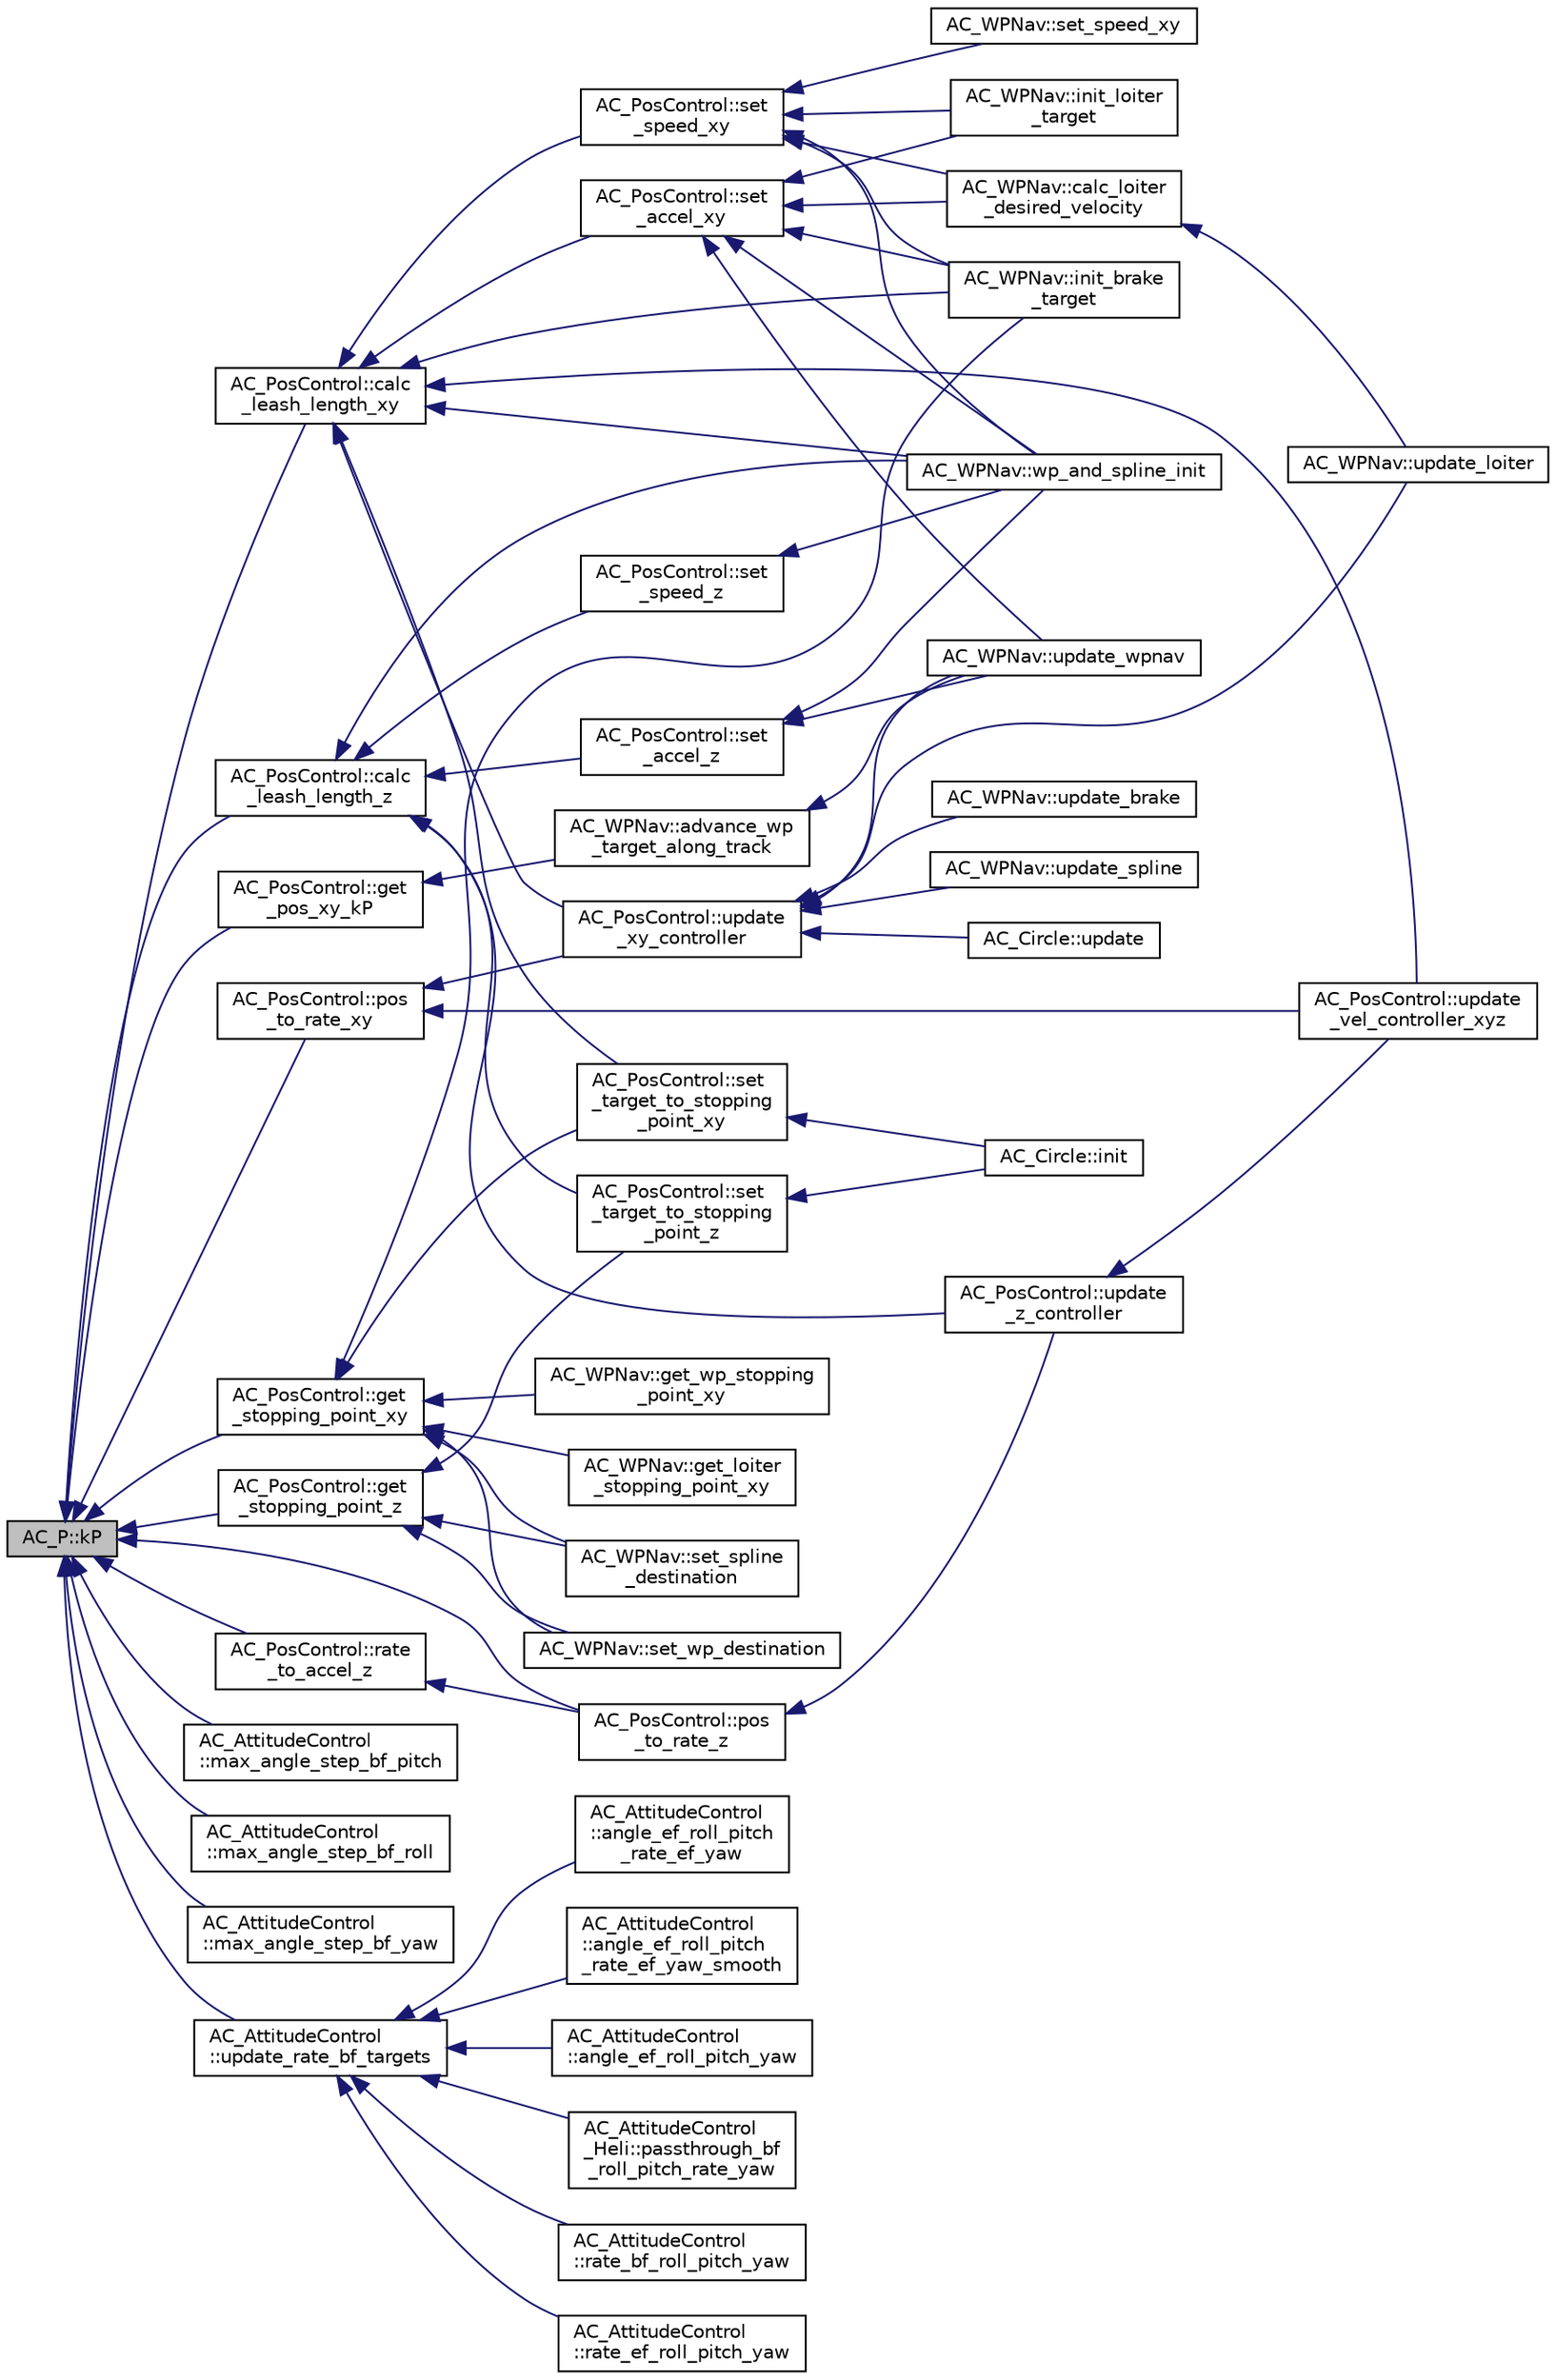 digraph "AC_P::kP"
{
 // INTERACTIVE_SVG=YES
  edge [fontname="Helvetica",fontsize="10",labelfontname="Helvetica",labelfontsize="10"];
  node [fontname="Helvetica",fontsize="10",shape=record];
  rankdir="LR";
  Node1 [label="AC_P::kP",height=0.2,width=0.4,color="black", fillcolor="grey75", style="filled", fontcolor="black"];
  Node1 -> Node2 [dir="back",color="midnightblue",fontsize="10",style="solid",fontname="Helvetica"];
  Node2 [label="AC_PosControl::calc\l_leash_length_xy",height=0.2,width=0.4,color="black", fillcolor="white", style="filled",URL="$classAC__PosControl.html#ac4f923c39399266568b9ae9419a0596f"];
  Node2 -> Node3 [dir="back",color="midnightblue",fontsize="10",style="solid",fontname="Helvetica"];
  Node3 [label="AC_PosControl::set\l_accel_xy",height=0.2,width=0.4,color="black", fillcolor="white", style="filled",URL="$classAC__PosControl.html#a5e47fd89f68af7f00d9bd59cfcb422a8"];
  Node3 -> Node4 [dir="back",color="midnightblue",fontsize="10",style="solid",fontname="Helvetica"];
  Node4 [label="AC_WPNav::init_loiter\l_target",height=0.2,width=0.4,color="black", fillcolor="white", style="filled",URL="$classAC__WPNav.html#a3bd3abac616805d338d31255d76e978e",tooltip="init_loiter_target in cm from home "];
  Node3 -> Node5 [dir="back",color="midnightblue",fontsize="10",style="solid",fontname="Helvetica"];
  Node5 [label="AC_WPNav::calc_loiter\l_desired_velocity",height=0.2,width=0.4,color="black", fillcolor="white", style="filled",URL="$classAC__WPNav.html#a3dbf7bda89b127cdc81bca29e2af25de"];
  Node5 -> Node6 [dir="back",color="midnightblue",fontsize="10",style="solid",fontname="Helvetica"];
  Node6 [label="AC_WPNav::update_loiter",height=0.2,width=0.4,color="black", fillcolor="white", style="filled",URL="$classAC__WPNav.html#a0a434270245fd8641352af387700dc82",tooltip="update_loiter - run the loiter controller - should be called at 10hz "];
  Node3 -> Node7 [dir="back",color="midnightblue",fontsize="10",style="solid",fontname="Helvetica"];
  Node7 [label="AC_WPNav::init_brake\l_target",height=0.2,width=0.4,color="black", fillcolor="white", style="filled",URL="$classAC__WPNav.html#a2ed86e41fc51c2ea822711ea95d055f0",tooltip="init_brake_target - initializes stop position from current position and velocity "];
  Node3 -> Node8 [dir="back",color="midnightblue",fontsize="10",style="solid",fontname="Helvetica"];
  Node8 [label="AC_WPNav::wp_and_spline_init",height=0.2,width=0.4,color="black", fillcolor="white", style="filled",URL="$classAC__WPNav.html#a47964df8ebcc78bb101f328a23187e65"];
  Node3 -> Node9 [dir="back",color="midnightblue",fontsize="10",style="solid",fontname="Helvetica"];
  Node9 [label="AC_WPNav::update_wpnav",height=0.2,width=0.4,color="black", fillcolor="white", style="filled",URL="$classAC__WPNav.html#ab37772c12f3376c2eda24d8506a994fc",tooltip="update_wpnav - run the wp controller - should be called at 100hz or higher "];
  Node2 -> Node10 [dir="back",color="midnightblue",fontsize="10",style="solid",fontname="Helvetica"];
  Node10 [label="AC_PosControl::set\l_speed_xy",height=0.2,width=0.4,color="black", fillcolor="white", style="filled",URL="$classAC__PosControl.html#aeb636a56d87a2495d86e394ff6ac7549"];
  Node10 -> Node4 [dir="back",color="midnightblue",fontsize="10",style="solid",fontname="Helvetica"];
  Node10 -> Node5 [dir="back",color="midnightblue",fontsize="10",style="solid",fontname="Helvetica"];
  Node10 -> Node7 [dir="back",color="midnightblue",fontsize="10",style="solid",fontname="Helvetica"];
  Node10 -> Node8 [dir="back",color="midnightblue",fontsize="10",style="solid",fontname="Helvetica"];
  Node10 -> Node11 [dir="back",color="midnightblue",fontsize="10",style="solid",fontname="Helvetica"];
  Node11 [label="AC_WPNav::set_speed_xy",height=0.2,width=0.4,color="black", fillcolor="white", style="filled",URL="$classAC__WPNav.html#a0ff7209545f3c7169054b2ee79cd4216",tooltip="set_speed_xy - allows main code to pass target horizontal velocity for wp navigation ..."];
  Node2 -> Node12 [dir="back",color="midnightblue",fontsize="10",style="solid",fontname="Helvetica"];
  Node12 [label="AC_PosControl::set\l_target_to_stopping\l_point_xy",height=0.2,width=0.4,color="black", fillcolor="white", style="filled",URL="$classAC__PosControl.html#a1f4f9aac832250d36fe36a6be1ccbb84",tooltip="set_target_to_stopping_point_xy - sets horizontal target to reasonable stopping position in cm from h..."];
  Node12 -> Node13 [dir="back",color="midnightblue",fontsize="10",style="solid",fontname="Helvetica"];
  Node13 [label="AC_Circle::init",height=0.2,width=0.4,color="black", fillcolor="white", style="filled",URL="$classAC__Circle.html#aeecf8efd6d546820ee831e749935df8b"];
  Node2 -> Node14 [dir="back",color="midnightblue",fontsize="10",style="solid",fontname="Helvetica"];
  Node14 [label="AC_PosControl::update\l_xy_controller",height=0.2,width=0.4,color="black", fillcolor="white", style="filled",URL="$classAC__PosControl.html#a497c1799c10d146b6f2e2b542889c083",tooltip="update_xy_controller - run the horizontal position controller - should be called at 100hz or higher ..."];
  Node14 -> Node15 [dir="back",color="midnightblue",fontsize="10",style="solid",fontname="Helvetica"];
  Node15 [label="AC_Circle::update",height=0.2,width=0.4,color="black", fillcolor="white", style="filled",URL="$classAC__Circle.html#ad28205982ae7bc5f1e72f5285696c99b",tooltip="update - update circle controller "];
  Node14 -> Node6 [dir="back",color="midnightblue",fontsize="10",style="solid",fontname="Helvetica"];
  Node14 -> Node16 [dir="back",color="midnightblue",fontsize="10",style="solid",fontname="Helvetica"];
  Node16 [label="AC_WPNav::update_brake",height=0.2,width=0.4,color="black", fillcolor="white", style="filled",URL="$classAC__WPNav.html#af9d3f98ad44166d4c5d072bf3ba4a3db",tooltip="update_brake - run the brake controller - should be called at 400hz "];
  Node14 -> Node9 [dir="back",color="midnightblue",fontsize="10",style="solid",fontname="Helvetica"];
  Node14 -> Node17 [dir="back",color="midnightblue",fontsize="10",style="solid",fontname="Helvetica"];
  Node17 [label="AC_WPNav::update_spline",height=0.2,width=0.4,color="black", fillcolor="white", style="filled",URL="$classAC__WPNav.html#a1d067335195835e46ba7218f8d784936",tooltip="update_spline - update spline controller "];
  Node2 -> Node18 [dir="back",color="midnightblue",fontsize="10",style="solid",fontname="Helvetica"];
  Node18 [label="AC_PosControl::update\l_vel_controller_xyz",height=0.2,width=0.4,color="black", fillcolor="white", style="filled",URL="$classAC__PosControl.html#ad89eec74ef77005f3f5c449da98ad12c"];
  Node2 -> Node7 [dir="back",color="midnightblue",fontsize="10",style="solid",fontname="Helvetica"];
  Node2 -> Node8 [dir="back",color="midnightblue",fontsize="10",style="solid",fontname="Helvetica"];
  Node1 -> Node19 [dir="back",color="midnightblue",fontsize="10",style="solid",fontname="Helvetica"];
  Node19 [label="AC_PosControl::calc\l_leash_length_z",height=0.2,width=0.4,color="black", fillcolor="white", style="filled",URL="$classAC__PosControl.html#acac2980eb3698791d55ca8fa260ab5af"];
  Node19 -> Node20 [dir="back",color="midnightblue",fontsize="10",style="solid",fontname="Helvetica"];
  Node20 [label="AC_PosControl::set\l_speed_z",height=0.2,width=0.4,color="black", fillcolor="white", style="filled",URL="$classAC__PosControl.html#a4d39e0c0d33f5f6ca20461ad64982e8f"];
  Node20 -> Node8 [dir="back",color="midnightblue",fontsize="10",style="solid",fontname="Helvetica"];
  Node19 -> Node21 [dir="back",color="midnightblue",fontsize="10",style="solid",fontname="Helvetica"];
  Node21 [label="AC_PosControl::set\l_accel_z",height=0.2,width=0.4,color="black", fillcolor="white", style="filled",URL="$classAC__PosControl.html#ad7ef264f7da50fe3f0e035604fdcfea4",tooltip="set_accel_z - set vertical acceleration in cm/s/s "];
  Node21 -> Node8 [dir="back",color="midnightblue",fontsize="10",style="solid",fontname="Helvetica"];
  Node21 -> Node9 [dir="back",color="midnightblue",fontsize="10",style="solid",fontname="Helvetica"];
  Node19 -> Node22 [dir="back",color="midnightblue",fontsize="10",style="solid",fontname="Helvetica"];
  Node22 [label="AC_PosControl::set\l_target_to_stopping\l_point_z",height=0.2,width=0.4,color="black", fillcolor="white", style="filled",URL="$classAC__PosControl.html#a51caffd56dd27f42595df30f63cd1eaa",tooltip="set_target_to_stopping_point_z - sets altitude target to reasonable stopping altitude in cm above hom..."];
  Node22 -> Node13 [dir="back",color="midnightblue",fontsize="10",style="solid",fontname="Helvetica"];
  Node19 -> Node23 [dir="back",color="midnightblue",fontsize="10",style="solid",fontname="Helvetica"];
  Node23 [label="AC_PosControl::update\l_z_controller",height=0.2,width=0.4,color="black", fillcolor="white", style="filled",URL="$classAC__PosControl.html#af9c555a3b07ea1420ea28e7333379941",tooltip="update_z_controller - fly to altitude in cm above home "];
  Node23 -> Node18 [dir="back",color="midnightblue",fontsize="10",style="solid",fontname="Helvetica"];
  Node19 -> Node8 [dir="back",color="midnightblue",fontsize="10",style="solid",fontname="Helvetica"];
  Node1 -> Node24 [dir="back",color="midnightblue",fontsize="10",style="solid",fontname="Helvetica"];
  Node24 [label="AC_PosControl::get\l_pos_xy_kP",height=0.2,width=0.4,color="black", fillcolor="white", style="filled",URL="$classAC__PosControl.html#a96d87c601aa6866bd9a743d024a08c51",tooltip="get_pos_xy_kP - returns xy position controller&#39;s kP gain "];
  Node24 -> Node25 [dir="back",color="midnightblue",fontsize="10",style="solid",fontname="Helvetica"];
  Node25 [label="AC_WPNav::advance_wp\l_target_along_track",height=0.2,width=0.4,color="black", fillcolor="white", style="filled",URL="$classAC__WPNav.html#ab1f36a647c7d251048fccf9f9de3aebb",tooltip="advance_wp_target_along_track - move target location along track from origin to destination ..."];
  Node25 -> Node9 [dir="back",color="midnightblue",fontsize="10",style="solid",fontname="Helvetica"];
  Node1 -> Node26 [dir="back",color="midnightblue",fontsize="10",style="solid",fontname="Helvetica"];
  Node26 [label="AC_PosControl::get\l_stopping_point_xy",height=0.2,width=0.4,color="black", fillcolor="white", style="filled",URL="$classAC__PosControl.html#a4054e2d2dc53b9b0c2fd26898781af89"];
  Node26 -> Node12 [dir="back",color="midnightblue",fontsize="10",style="solid",fontname="Helvetica"];
  Node26 -> Node27 [dir="back",color="midnightblue",fontsize="10",style="solid",fontname="Helvetica"];
  Node27 [label="AC_WPNav::get_loiter\l_stopping_point_xy",height=0.2,width=0.4,color="black", fillcolor="white", style="filled",URL="$classAC__WPNav.html#a2b0f45cd553e217e5ee44dfef68a674c",tooltip="get_stopping_point - returns vector to stopping point based on a horizontal position and velocity ..."];
  Node26 -> Node7 [dir="back",color="midnightblue",fontsize="10",style="solid",fontname="Helvetica"];
  Node26 -> Node28 [dir="back",color="midnightblue",fontsize="10",style="solid",fontname="Helvetica"];
  Node28 [label="AC_WPNav::set_wp_destination",height=0.2,width=0.4,color="black", fillcolor="white", style="filled",URL="$classAC__WPNav.html#aac204111a3f01e04d5b8165f03db223e",tooltip="set_wp_destination waypoint using position vector (distance from home in cm) "];
  Node26 -> Node29 [dir="back",color="midnightblue",fontsize="10",style="solid",fontname="Helvetica"];
  Node29 [label="AC_WPNav::get_wp_stopping\l_point_xy",height=0.2,width=0.4,color="black", fillcolor="white", style="filled",URL="$classAC__WPNav.html#a180fb06a829a1e4168ceb24ca0c41e1f",tooltip="get_wp_stopping_point_xy - returns vector to stopping point based on a horizontal position and veloci..."];
  Node26 -> Node30 [dir="back",color="midnightblue",fontsize="10",style="solid",fontname="Helvetica"];
  Node30 [label="AC_WPNav::set_spline\l_destination",height=0.2,width=0.4,color="black", fillcolor="white", style="filled",URL="$classAC__WPNav.html#a2b69b65d22efd7793a6f081678f9b8a1"];
  Node1 -> Node31 [dir="back",color="midnightblue",fontsize="10",style="solid",fontname="Helvetica"];
  Node31 [label="AC_PosControl::get\l_stopping_point_z",height=0.2,width=0.4,color="black", fillcolor="white", style="filled",URL="$classAC__PosControl.html#a20ac6348cbb9a1ac803c626c91ec93e5",tooltip="get_stopping_point_z - calculates stopping point based on current position, velocity, vehicle acceleration "];
  Node31 -> Node22 [dir="back",color="midnightblue",fontsize="10",style="solid",fontname="Helvetica"];
  Node31 -> Node28 [dir="back",color="midnightblue",fontsize="10",style="solid",fontname="Helvetica"];
  Node31 -> Node30 [dir="back",color="midnightblue",fontsize="10",style="solid",fontname="Helvetica"];
  Node1 -> Node32 [dir="back",color="midnightblue",fontsize="10",style="solid",fontname="Helvetica"];
  Node32 [label="AC_AttitudeControl\l::max_angle_step_bf_pitch",height=0.2,width=0.4,color="black", fillcolor="white", style="filled",URL="$classAC__AttitudeControl.html#a18ad3ea19760b7a23f3980ca96e93c22"];
  Node1 -> Node33 [dir="back",color="midnightblue",fontsize="10",style="solid",fontname="Helvetica"];
  Node33 [label="AC_AttitudeControl\l::max_angle_step_bf_roll",height=0.2,width=0.4,color="black", fillcolor="white", style="filled",URL="$classAC__AttitudeControl.html#ac1746c80bb8ee8eddb2bcc6c5158fd1c"];
  Node1 -> Node34 [dir="back",color="midnightblue",fontsize="10",style="solid",fontname="Helvetica"];
  Node34 [label="AC_AttitudeControl\l::max_angle_step_bf_yaw",height=0.2,width=0.4,color="black", fillcolor="white", style="filled",URL="$classAC__AttitudeControl.html#aa4a730a59ab7eb155f7acb8b60089f56"];
  Node1 -> Node35 [dir="back",color="midnightblue",fontsize="10",style="solid",fontname="Helvetica"];
  Node35 [label="AC_PosControl::pos\l_to_rate_xy",height=0.2,width=0.4,color="black", fillcolor="white", style="filled",URL="$classAC__PosControl.html#a3a8f35e4cc0c50f6d0bb663966e47830"];
  Node35 -> Node14 [dir="back",color="midnightblue",fontsize="10",style="solid",fontname="Helvetica"];
  Node35 -> Node18 [dir="back",color="midnightblue",fontsize="10",style="solid",fontname="Helvetica"];
  Node1 -> Node36 [dir="back",color="midnightblue",fontsize="10",style="solid",fontname="Helvetica"];
  Node36 [label="AC_PosControl::pos\l_to_rate_z",height=0.2,width=0.4,color="black", fillcolor="white", style="filled",URL="$classAC__PosControl.html#adaf1679fb65c1bef02180409dcd96cad"];
  Node36 -> Node23 [dir="back",color="midnightblue",fontsize="10",style="solid",fontname="Helvetica"];
  Node1 -> Node37 [dir="back",color="midnightblue",fontsize="10",style="solid",fontname="Helvetica"];
  Node37 [label="AC_PosControl::rate\l_to_accel_z",height=0.2,width=0.4,color="black", fillcolor="white", style="filled",URL="$classAC__PosControl.html#a7f2e50bce46c82e024fb47a288b2ffb2"];
  Node37 -> Node36 [dir="back",color="midnightblue",fontsize="10",style="solid",fontname="Helvetica"];
  Node1 -> Node38 [dir="back",color="midnightblue",fontsize="10",style="solid",fontname="Helvetica"];
  Node38 [label="AC_AttitudeControl\l::update_rate_bf_targets",height=0.2,width=0.4,color="black", fillcolor="white", style="filled",URL="$classAC__AttitudeControl.html#a3b963b5312fad0512a2f3e9cf165e237"];
  Node38 -> Node39 [dir="back",color="midnightblue",fontsize="10",style="solid",fontname="Helvetica"];
  Node39 [label="AC_AttitudeControl\l::angle_ef_roll_pitch\l_rate_ef_yaw",height=0.2,width=0.4,color="black", fillcolor="white", style="filled",URL="$classAC__AttitudeControl.html#a7f3ea9078e44d94c66da20f5e1f12612"];
  Node38 -> Node40 [dir="back",color="midnightblue",fontsize="10",style="solid",fontname="Helvetica"];
  Node40 [label="AC_AttitudeControl\l::angle_ef_roll_pitch\l_rate_ef_yaw_smooth",height=0.2,width=0.4,color="black", fillcolor="white", style="filled",URL="$classAC__AttitudeControl.html#afbe614d708bc9de386fda48ee3c65069"];
  Node38 -> Node41 [dir="back",color="midnightblue",fontsize="10",style="solid",fontname="Helvetica"];
  Node41 [label="AC_AttitudeControl\l::angle_ef_roll_pitch_yaw",height=0.2,width=0.4,color="black", fillcolor="white", style="filled",URL="$classAC__AttitudeControl.html#a436fd54f740d502a04b86f5b8a25bb42"];
  Node38 -> Node42 [dir="back",color="midnightblue",fontsize="10",style="solid",fontname="Helvetica"];
  Node42 [label="AC_AttitudeControl\l_Heli::passthrough_bf\l_roll_pitch_rate_yaw",height=0.2,width=0.4,color="black", fillcolor="white", style="filled",URL="$classAC__AttitudeControl__Heli.html#adcf61fba6788547660fa2237e46a459e"];
  Node38 -> Node43 [dir="back",color="midnightblue",fontsize="10",style="solid",fontname="Helvetica"];
  Node43 [label="AC_AttitudeControl\l::rate_bf_roll_pitch_yaw",height=0.2,width=0.4,color="black", fillcolor="white", style="filled",URL="$classAC__AttitudeControl.html#a716b26f41dfc5cf956b360affd045946"];
  Node38 -> Node44 [dir="back",color="midnightblue",fontsize="10",style="solid",fontname="Helvetica"];
  Node44 [label="AC_AttitudeControl\l::rate_ef_roll_pitch_yaw",height=0.2,width=0.4,color="black", fillcolor="white", style="filled",URL="$classAC__AttitudeControl.html#a2f434d94c7265c3e09c0c7555ec92efb"];
}
